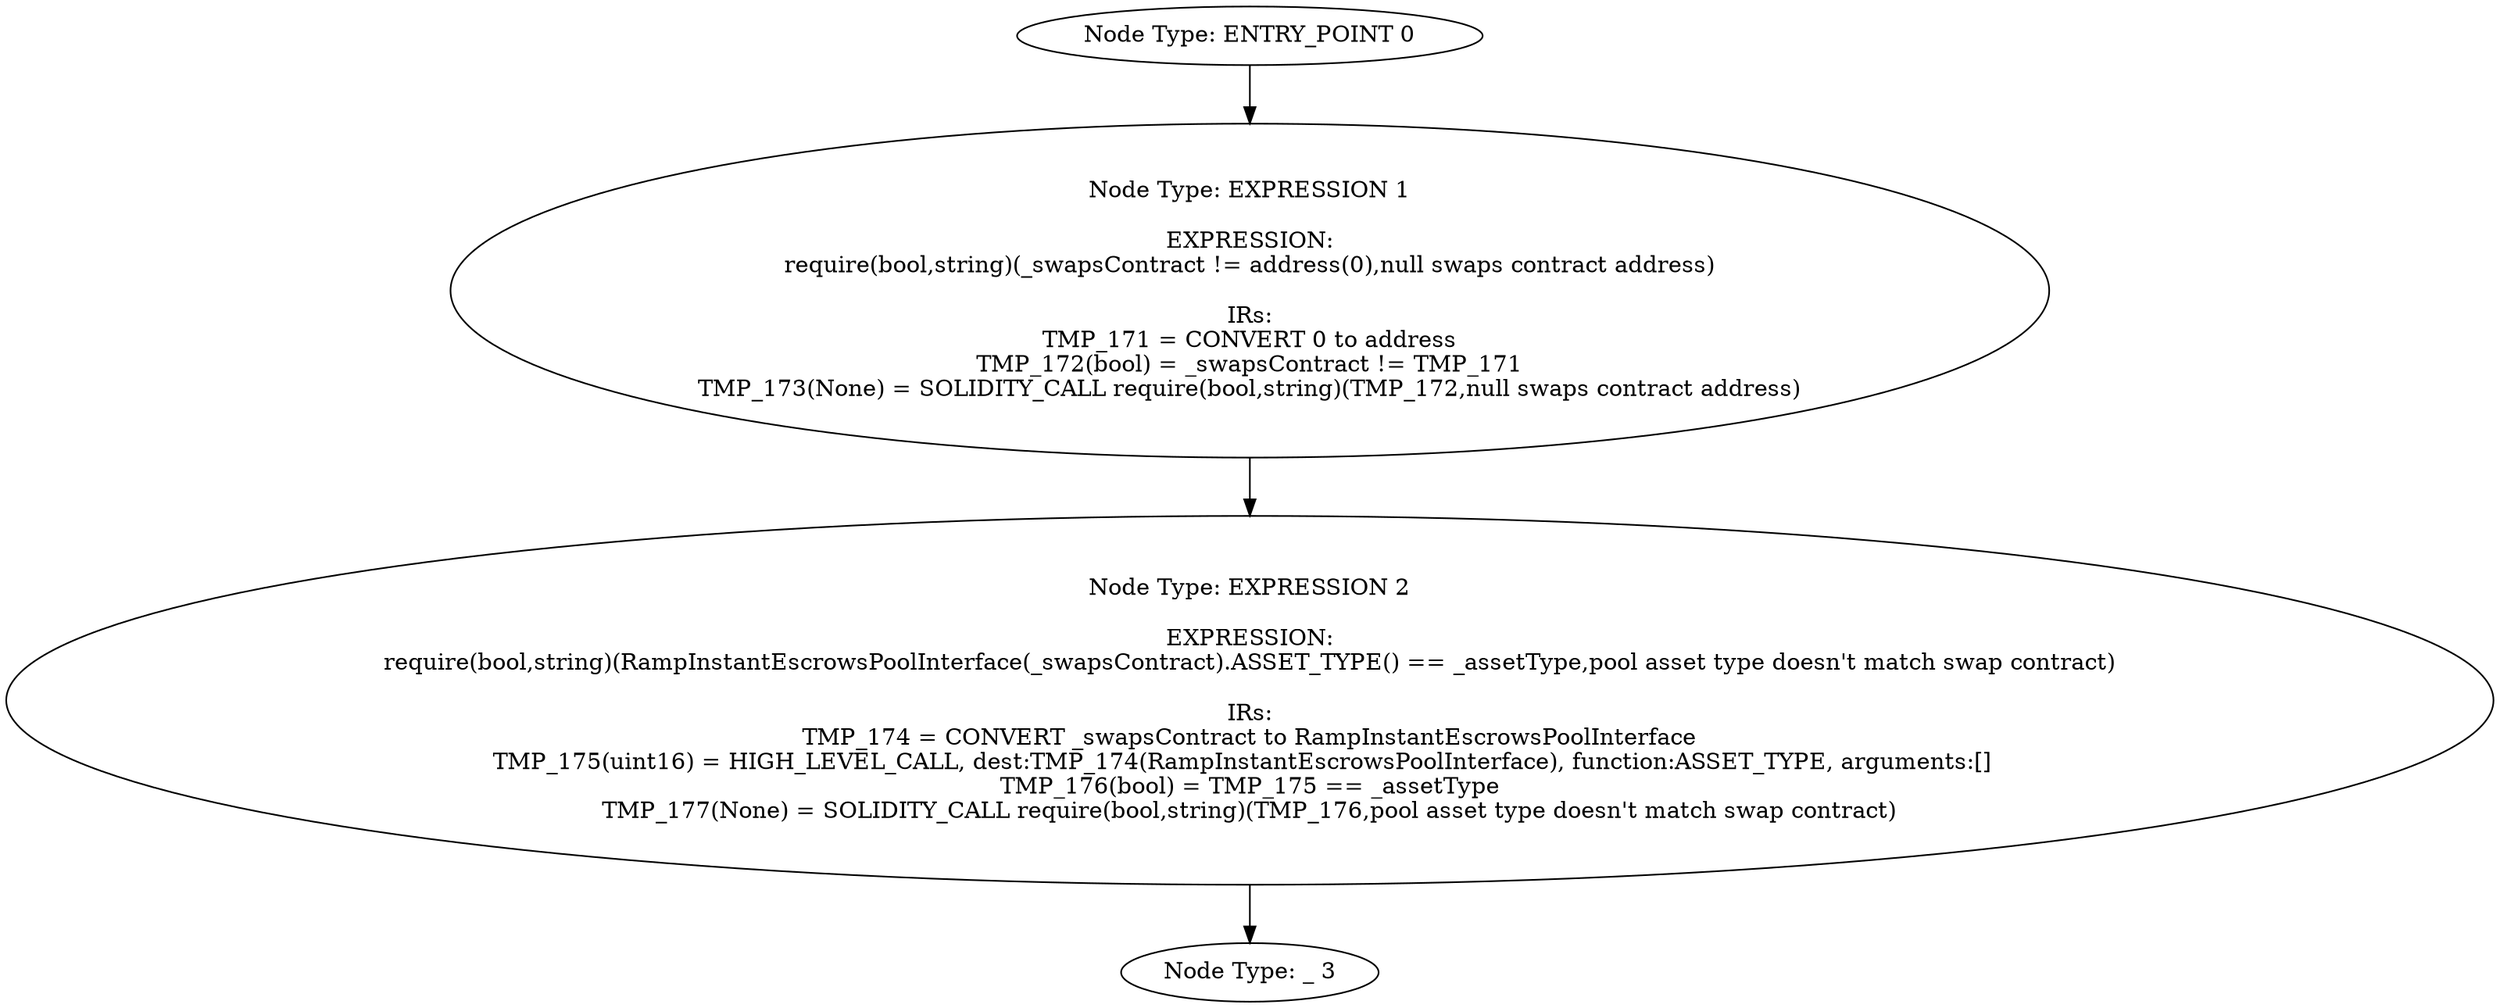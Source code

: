 digraph{
0[label="Node Type: ENTRY_POINT 0
"];
0->1;
1[label="Node Type: EXPRESSION 1

EXPRESSION:
require(bool,string)(_swapsContract != address(0),null swaps contract address)

IRs:
TMP_171 = CONVERT 0 to address
TMP_172(bool) = _swapsContract != TMP_171
TMP_173(None) = SOLIDITY_CALL require(bool,string)(TMP_172,null swaps contract address)"];
1->2;
2[label="Node Type: EXPRESSION 2

EXPRESSION:
require(bool,string)(RampInstantEscrowsPoolInterface(_swapsContract).ASSET_TYPE() == _assetType,pool asset type doesn't match swap contract)

IRs:
TMP_174 = CONVERT _swapsContract to RampInstantEscrowsPoolInterface
TMP_175(uint16) = HIGH_LEVEL_CALL, dest:TMP_174(RampInstantEscrowsPoolInterface), function:ASSET_TYPE, arguments:[]  
TMP_176(bool) = TMP_175 == _assetType
TMP_177(None) = SOLIDITY_CALL require(bool,string)(TMP_176,pool asset type doesn't match swap contract)"];
2->3;
3[label="Node Type: _ 3
"];
}
